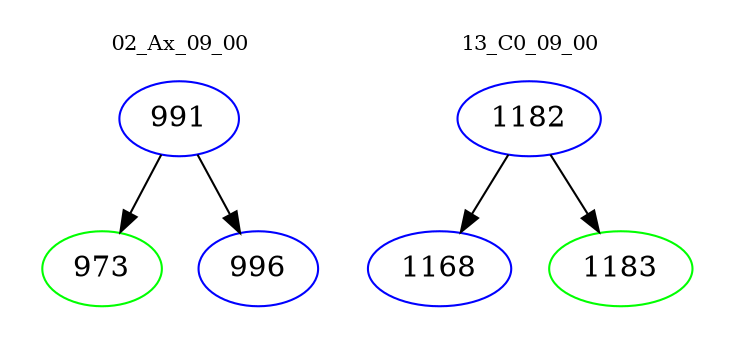 digraph{
subgraph cluster_0 {
color = white
label = "02_Ax_09_00";
fontsize=10;
T0_991 [label="991", color="blue"]
T0_991 -> T0_973 [color="black"]
T0_973 [label="973", color="green"]
T0_991 -> T0_996 [color="black"]
T0_996 [label="996", color="blue"]
}
subgraph cluster_1 {
color = white
label = "13_C0_09_00";
fontsize=10;
T1_1182 [label="1182", color="blue"]
T1_1182 -> T1_1168 [color="black"]
T1_1168 [label="1168", color="blue"]
T1_1182 -> T1_1183 [color="black"]
T1_1183 [label="1183", color="green"]
}
}
